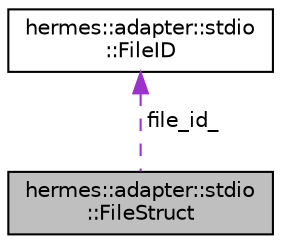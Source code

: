 digraph "hermes::adapter::stdio::FileStruct"
{
 // LATEX_PDF_SIZE
  edge [fontname="Helvetica",fontsize="10",labelfontname="Helvetica",labelfontsize="10"];
  node [fontname="Helvetica",fontsize="10",shape=record];
  Node1 [label="hermes::adapter::stdio\l::FileStruct",height=0.2,width=0.4,color="black", fillcolor="grey75", style="filled", fontcolor="black",tooltip=" "];
  Node2 -> Node1 [dir="back",color="darkorchid3",fontsize="10",style="dashed",label=" file_id_" ,fontname="Helvetica"];
  Node2 [label="hermes::adapter::stdio\l::FileID",height=0.2,width=0.4,color="black", fillcolor="white", style="filled",URL="$structhermes_1_1adapter_1_1stdio_1_1_file_i_d.html",tooltip=" "];
}
